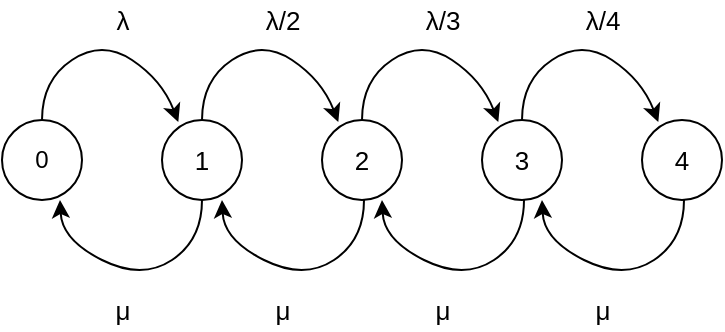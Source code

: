 <mxfile version="14.6.6" type="device"><diagram id="33ah4fqEWdGdj1tx7nHn" name="Page-1"><mxGraphModel dx="981" dy="526" grid="1" gridSize="10" guides="1" tooltips="1" connect="1" arrows="1" fold="1" page="1" pageScale="1" pageWidth="850" pageHeight="1100" math="0" shadow="0"><root><mxCell id="0"/><mxCell id="1" parent="0"/><mxCell id="s1Z2f1F5Y_M-StE-HytZ-2" value="0" style="ellipse;whiteSpace=wrap;html=1;aspect=fixed;" parent="1" vertex="1"><mxGeometry x="120" y="320" width="40" height="40" as="geometry"/></mxCell><mxCell id="s1Z2f1F5Y_M-StE-HytZ-3" value="1" style="ellipse;whiteSpace=wrap;html=1;aspect=fixed;fontSize=13;" parent="1" vertex="1"><mxGeometry x="200" y="320" width="40" height="40" as="geometry"/></mxCell><mxCell id="s1Z2f1F5Y_M-StE-HytZ-5" value="2" style="ellipse;whiteSpace=wrap;html=1;aspect=fixed;fontSize=13;" parent="1" vertex="1"><mxGeometry x="280" y="320" width="40" height="40" as="geometry"/></mxCell><mxCell id="s1Z2f1F5Y_M-StE-HytZ-6" value="4" style="ellipse;whiteSpace=wrap;html=1;aspect=fixed;fontSize=13;" parent="1" vertex="1"><mxGeometry x="440" y="320" width="40" height="40" as="geometry"/></mxCell><mxCell id="s1Z2f1F5Y_M-StE-HytZ-16" value="" style="curved=1;endArrow=classic;html=1;entryX=0.204;entryY=0.025;entryDx=0;entryDy=0;entryPerimeter=0;exitX=0.5;exitY=0;exitDx=0;exitDy=0;" parent="1" source="s1Z2f1F5Y_M-StE-HytZ-2" target="s1Z2f1F5Y_M-StE-HytZ-3" edge="1"><mxGeometry width="50" height="50" relative="1" as="geometry"><mxPoint x="160" y="310" as="sourcePoint"/><mxPoint x="200" y="309.429" as="targetPoint"/><Array as="points"><mxPoint x="140" y="300"/><mxPoint x="170" y="280"/><mxPoint x="200" y="300"/></Array></mxGeometry></mxCell><mxCell id="s1Z2f1F5Y_M-StE-HytZ-22" value="" style="curved=1;endArrow=classic;html=1;entryX=0.725;entryY=1;entryDx=0;entryDy=0;entryPerimeter=0;" parent="1" target="s1Z2f1F5Y_M-StE-HytZ-2" edge="1"><mxGeometry width="50" height="50" relative="1" as="geometry"><mxPoint x="220" y="360" as="sourcePoint"/><mxPoint x="140" y="360" as="targetPoint"/><Array as="points"><mxPoint x="220" y="380"/><mxPoint x="190" y="400"/><mxPoint x="150" y="380"/></Array></mxGeometry></mxCell><mxCell id="s1Z2f1F5Y_M-StE-HytZ-32" value="λ" style="text;html=1;align=center;verticalAlign=middle;resizable=0;points=[];autosize=1;strokeColor=none;fontSize=13;" parent="1" vertex="1"><mxGeometry x="170" y="260" width="20" height="20" as="geometry"/></mxCell><mxCell id="chaPaMQRffK3SnoaG9Hw-1" value="λ/2" style="text;html=1;align=center;verticalAlign=middle;resizable=0;points=[];autosize=1;strokeColor=none;fontSize=13;" parent="1" vertex="1"><mxGeometry x="245" y="260" width="30" height="20" as="geometry"/></mxCell><mxCell id="chaPaMQRffK3SnoaG9Hw-2" value="λ/3" style="text;html=1;align=center;verticalAlign=middle;resizable=0;points=[];autosize=1;strokeColor=none;fontSize=13;" parent="1" vertex="1"><mxGeometry x="325" y="260" width="30" height="20" as="geometry"/></mxCell><mxCell id="chaPaMQRffK3SnoaG9Hw-3" value="λ/4" style="text;html=1;align=center;verticalAlign=middle;resizable=0;points=[];autosize=1;strokeColor=none;fontSize=13;" parent="1" vertex="1"><mxGeometry x="405" y="260" width="30" height="20" as="geometry"/></mxCell><mxCell id="chaPaMQRffK3SnoaG9Hw-9" value="μ&lt;span style=&quot;font-size: 10.833px&quot;&gt;&lt;br&gt;&lt;/span&gt;" style="text;html=1;align=center;verticalAlign=middle;resizable=0;points=[];autosize=1;strokeColor=none;fontSize=13;" parent="1" vertex="1"><mxGeometry x="250" y="405" width="20" height="20" as="geometry"/></mxCell><mxCell id="chaPaMQRffK3SnoaG9Hw-10" value="μ&lt;span style=&quot;font-size: 10.833px&quot;&gt;&lt;br&gt;&lt;/span&gt;" style="text;html=1;align=center;verticalAlign=middle;resizable=0;points=[];autosize=1;strokeColor=none;fontSize=13;" parent="1" vertex="1"><mxGeometry x="330" y="405" width="20" height="20" as="geometry"/></mxCell><mxCell id="chaPaMQRffK3SnoaG9Hw-11" value="μ&lt;span style=&quot;font-size: 10.833px&quot;&gt;&lt;br&gt;&lt;/span&gt;" style="text;html=1;align=center;verticalAlign=middle;resizable=0;points=[];autosize=1;strokeColor=none;fontSize=13;" parent="1" vertex="1"><mxGeometry x="170" y="405" width="20" height="20" as="geometry"/></mxCell><mxCell id="chaPaMQRffK3SnoaG9Hw-13" value="μ&lt;span style=&quot;font-size: 10.833px&quot;&gt;&lt;br&gt;&lt;/span&gt;" style="text;html=1;align=center;verticalAlign=middle;resizable=0;points=[];autosize=1;strokeColor=none;fontSize=13;" parent="1" vertex="1"><mxGeometry x="410" y="405" width="20" height="20" as="geometry"/></mxCell><mxCell id="6oqTMHOAYmC5fv33GBbd-1" value="" style="curved=1;endArrow=classic;html=1;entryX=0.204;entryY=0.025;entryDx=0;entryDy=0;entryPerimeter=0;exitX=0.5;exitY=0;exitDx=0;exitDy=0;" parent="1" edge="1"><mxGeometry width="50" height="50" relative="1" as="geometry"><mxPoint x="220" y="320" as="sourcePoint"/><mxPoint x="288.16" y="321.0" as="targetPoint"/><Array as="points"><mxPoint x="220" y="300"/><mxPoint x="250" y="280"/><mxPoint x="280.0" y="300"/></Array></mxGeometry></mxCell><mxCell id="6oqTMHOAYmC5fv33GBbd-2" value="" style="curved=1;endArrow=classic;html=1;entryX=0.204;entryY=0.025;entryDx=0;entryDy=0;entryPerimeter=0;exitX=0.5;exitY=0;exitDx=0;exitDy=0;" parent="1" edge="1"><mxGeometry width="50" height="50" relative="1" as="geometry"><mxPoint x="300.0" y="320" as="sourcePoint"/><mxPoint x="368.16" y="321.0" as="targetPoint"/><Array as="points"><mxPoint x="300.0" y="300"/><mxPoint x="330.0" y="280"/><mxPoint x="360.0" y="300"/></Array></mxGeometry></mxCell><mxCell id="6oqTMHOAYmC5fv33GBbd-3" value="" style="curved=1;endArrow=classic;html=1;entryX=0.204;entryY=0.025;entryDx=0;entryDy=0;entryPerimeter=0;exitX=0.5;exitY=0;exitDx=0;exitDy=0;" parent="1" edge="1"><mxGeometry width="50" height="50" relative="1" as="geometry"><mxPoint x="380.0" y="320" as="sourcePoint"/><mxPoint x="448.16" y="321.0" as="targetPoint"/><Array as="points"><mxPoint x="380.0" y="300"/><mxPoint x="410.0" y="280"/><mxPoint x="440.0" y="300"/></Array></mxGeometry></mxCell><mxCell id="6oqTMHOAYmC5fv33GBbd-7" value="" style="curved=1;endArrow=classic;html=1;entryX=0.725;entryY=1;entryDx=0;entryDy=0;entryPerimeter=0;" parent="1" edge="1"><mxGeometry width="50" height="50" relative="1" as="geometry"><mxPoint x="301" y="360" as="sourcePoint"/><mxPoint x="230" y="360" as="targetPoint"/><Array as="points"><mxPoint x="301" y="380"/><mxPoint x="271" y="400"/><mxPoint x="231" y="380"/></Array></mxGeometry></mxCell><mxCell id="6oqTMHOAYmC5fv33GBbd-8" value="" style="curved=1;endArrow=classic;html=1;entryX=0.725;entryY=1;entryDx=0;entryDy=0;entryPerimeter=0;" parent="1" edge="1"><mxGeometry width="50" height="50" relative="1" as="geometry"><mxPoint x="381" y="360" as="sourcePoint"/><mxPoint x="310" y="360" as="targetPoint"/><Array as="points"><mxPoint x="381" y="380"/><mxPoint x="351" y="400"/><mxPoint x="311" y="380"/></Array></mxGeometry></mxCell><mxCell id="6oqTMHOAYmC5fv33GBbd-9" value="" style="curved=1;endArrow=classic;html=1;entryX=0.725;entryY=1;entryDx=0;entryDy=0;entryPerimeter=0;" parent="1" edge="1"><mxGeometry width="50" height="50" relative="1" as="geometry"><mxPoint x="461" y="360" as="sourcePoint"/><mxPoint x="390" y="360" as="targetPoint"/><Array as="points"><mxPoint x="461" y="380"/><mxPoint x="431" y="400"/><mxPoint x="391" y="380"/></Array></mxGeometry></mxCell><mxCell id="HDABsvggT5EFJkoPC60W-1" value="3" style="ellipse;whiteSpace=wrap;html=1;aspect=fixed;fontSize=13;" vertex="1" parent="1"><mxGeometry x="360" y="320" width="40" height="40" as="geometry"/></mxCell></root></mxGraphModel></diagram></mxfile>